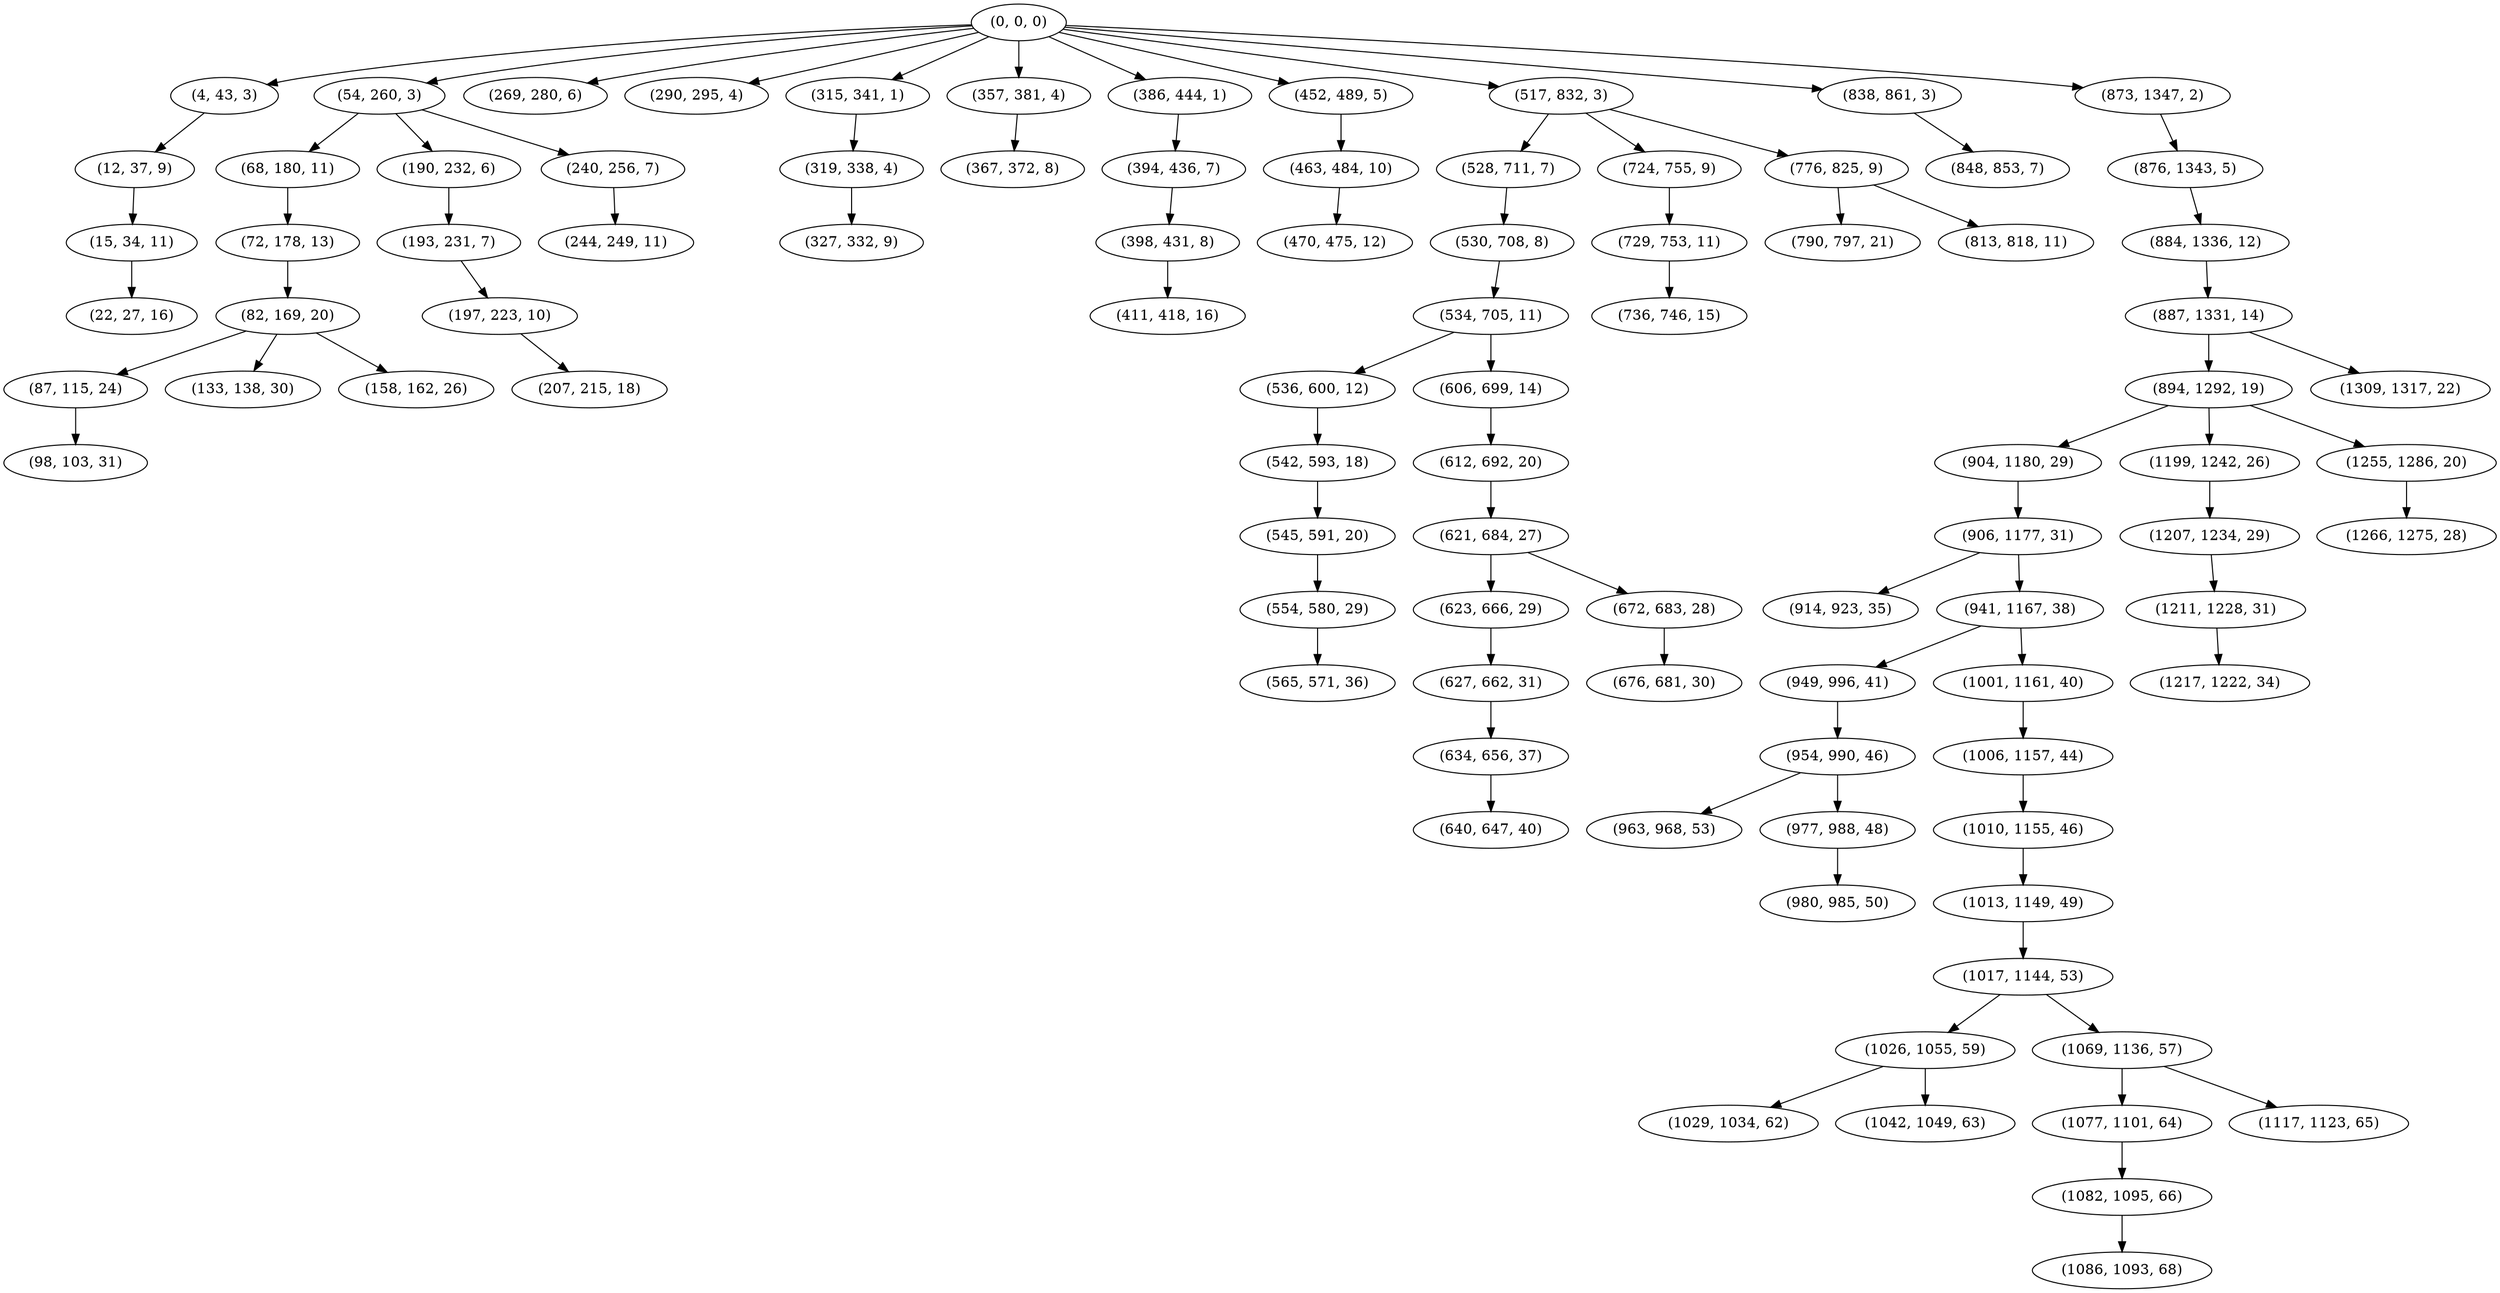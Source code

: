 digraph tree {
    "(0, 0, 0)";
    "(4, 43, 3)";
    "(12, 37, 9)";
    "(15, 34, 11)";
    "(22, 27, 16)";
    "(54, 260, 3)";
    "(68, 180, 11)";
    "(72, 178, 13)";
    "(82, 169, 20)";
    "(87, 115, 24)";
    "(98, 103, 31)";
    "(133, 138, 30)";
    "(158, 162, 26)";
    "(190, 232, 6)";
    "(193, 231, 7)";
    "(197, 223, 10)";
    "(207, 215, 18)";
    "(240, 256, 7)";
    "(244, 249, 11)";
    "(269, 280, 6)";
    "(290, 295, 4)";
    "(315, 341, 1)";
    "(319, 338, 4)";
    "(327, 332, 9)";
    "(357, 381, 4)";
    "(367, 372, 8)";
    "(386, 444, 1)";
    "(394, 436, 7)";
    "(398, 431, 8)";
    "(411, 418, 16)";
    "(452, 489, 5)";
    "(463, 484, 10)";
    "(470, 475, 12)";
    "(517, 832, 3)";
    "(528, 711, 7)";
    "(530, 708, 8)";
    "(534, 705, 11)";
    "(536, 600, 12)";
    "(542, 593, 18)";
    "(545, 591, 20)";
    "(554, 580, 29)";
    "(565, 571, 36)";
    "(606, 699, 14)";
    "(612, 692, 20)";
    "(621, 684, 27)";
    "(623, 666, 29)";
    "(627, 662, 31)";
    "(634, 656, 37)";
    "(640, 647, 40)";
    "(672, 683, 28)";
    "(676, 681, 30)";
    "(724, 755, 9)";
    "(729, 753, 11)";
    "(736, 746, 15)";
    "(776, 825, 9)";
    "(790, 797, 21)";
    "(813, 818, 11)";
    "(838, 861, 3)";
    "(848, 853, 7)";
    "(873, 1347, 2)";
    "(876, 1343, 5)";
    "(884, 1336, 12)";
    "(887, 1331, 14)";
    "(894, 1292, 19)";
    "(904, 1180, 29)";
    "(906, 1177, 31)";
    "(914, 923, 35)";
    "(941, 1167, 38)";
    "(949, 996, 41)";
    "(954, 990, 46)";
    "(963, 968, 53)";
    "(977, 988, 48)";
    "(980, 985, 50)";
    "(1001, 1161, 40)";
    "(1006, 1157, 44)";
    "(1010, 1155, 46)";
    "(1013, 1149, 49)";
    "(1017, 1144, 53)";
    "(1026, 1055, 59)";
    "(1029, 1034, 62)";
    "(1042, 1049, 63)";
    "(1069, 1136, 57)";
    "(1077, 1101, 64)";
    "(1082, 1095, 66)";
    "(1086, 1093, 68)";
    "(1117, 1123, 65)";
    "(1199, 1242, 26)";
    "(1207, 1234, 29)";
    "(1211, 1228, 31)";
    "(1217, 1222, 34)";
    "(1255, 1286, 20)";
    "(1266, 1275, 28)";
    "(1309, 1317, 22)";
    "(0, 0, 0)" -> "(4, 43, 3)";
    "(0, 0, 0)" -> "(54, 260, 3)";
    "(0, 0, 0)" -> "(269, 280, 6)";
    "(0, 0, 0)" -> "(290, 295, 4)";
    "(0, 0, 0)" -> "(315, 341, 1)";
    "(0, 0, 0)" -> "(357, 381, 4)";
    "(0, 0, 0)" -> "(386, 444, 1)";
    "(0, 0, 0)" -> "(452, 489, 5)";
    "(0, 0, 0)" -> "(517, 832, 3)";
    "(0, 0, 0)" -> "(838, 861, 3)";
    "(0, 0, 0)" -> "(873, 1347, 2)";
    "(4, 43, 3)" -> "(12, 37, 9)";
    "(12, 37, 9)" -> "(15, 34, 11)";
    "(15, 34, 11)" -> "(22, 27, 16)";
    "(54, 260, 3)" -> "(68, 180, 11)";
    "(54, 260, 3)" -> "(190, 232, 6)";
    "(54, 260, 3)" -> "(240, 256, 7)";
    "(68, 180, 11)" -> "(72, 178, 13)";
    "(72, 178, 13)" -> "(82, 169, 20)";
    "(82, 169, 20)" -> "(87, 115, 24)";
    "(82, 169, 20)" -> "(133, 138, 30)";
    "(82, 169, 20)" -> "(158, 162, 26)";
    "(87, 115, 24)" -> "(98, 103, 31)";
    "(190, 232, 6)" -> "(193, 231, 7)";
    "(193, 231, 7)" -> "(197, 223, 10)";
    "(197, 223, 10)" -> "(207, 215, 18)";
    "(240, 256, 7)" -> "(244, 249, 11)";
    "(315, 341, 1)" -> "(319, 338, 4)";
    "(319, 338, 4)" -> "(327, 332, 9)";
    "(357, 381, 4)" -> "(367, 372, 8)";
    "(386, 444, 1)" -> "(394, 436, 7)";
    "(394, 436, 7)" -> "(398, 431, 8)";
    "(398, 431, 8)" -> "(411, 418, 16)";
    "(452, 489, 5)" -> "(463, 484, 10)";
    "(463, 484, 10)" -> "(470, 475, 12)";
    "(517, 832, 3)" -> "(528, 711, 7)";
    "(517, 832, 3)" -> "(724, 755, 9)";
    "(517, 832, 3)" -> "(776, 825, 9)";
    "(528, 711, 7)" -> "(530, 708, 8)";
    "(530, 708, 8)" -> "(534, 705, 11)";
    "(534, 705, 11)" -> "(536, 600, 12)";
    "(534, 705, 11)" -> "(606, 699, 14)";
    "(536, 600, 12)" -> "(542, 593, 18)";
    "(542, 593, 18)" -> "(545, 591, 20)";
    "(545, 591, 20)" -> "(554, 580, 29)";
    "(554, 580, 29)" -> "(565, 571, 36)";
    "(606, 699, 14)" -> "(612, 692, 20)";
    "(612, 692, 20)" -> "(621, 684, 27)";
    "(621, 684, 27)" -> "(623, 666, 29)";
    "(621, 684, 27)" -> "(672, 683, 28)";
    "(623, 666, 29)" -> "(627, 662, 31)";
    "(627, 662, 31)" -> "(634, 656, 37)";
    "(634, 656, 37)" -> "(640, 647, 40)";
    "(672, 683, 28)" -> "(676, 681, 30)";
    "(724, 755, 9)" -> "(729, 753, 11)";
    "(729, 753, 11)" -> "(736, 746, 15)";
    "(776, 825, 9)" -> "(790, 797, 21)";
    "(776, 825, 9)" -> "(813, 818, 11)";
    "(838, 861, 3)" -> "(848, 853, 7)";
    "(873, 1347, 2)" -> "(876, 1343, 5)";
    "(876, 1343, 5)" -> "(884, 1336, 12)";
    "(884, 1336, 12)" -> "(887, 1331, 14)";
    "(887, 1331, 14)" -> "(894, 1292, 19)";
    "(887, 1331, 14)" -> "(1309, 1317, 22)";
    "(894, 1292, 19)" -> "(904, 1180, 29)";
    "(894, 1292, 19)" -> "(1199, 1242, 26)";
    "(894, 1292, 19)" -> "(1255, 1286, 20)";
    "(904, 1180, 29)" -> "(906, 1177, 31)";
    "(906, 1177, 31)" -> "(914, 923, 35)";
    "(906, 1177, 31)" -> "(941, 1167, 38)";
    "(941, 1167, 38)" -> "(949, 996, 41)";
    "(941, 1167, 38)" -> "(1001, 1161, 40)";
    "(949, 996, 41)" -> "(954, 990, 46)";
    "(954, 990, 46)" -> "(963, 968, 53)";
    "(954, 990, 46)" -> "(977, 988, 48)";
    "(977, 988, 48)" -> "(980, 985, 50)";
    "(1001, 1161, 40)" -> "(1006, 1157, 44)";
    "(1006, 1157, 44)" -> "(1010, 1155, 46)";
    "(1010, 1155, 46)" -> "(1013, 1149, 49)";
    "(1013, 1149, 49)" -> "(1017, 1144, 53)";
    "(1017, 1144, 53)" -> "(1026, 1055, 59)";
    "(1017, 1144, 53)" -> "(1069, 1136, 57)";
    "(1026, 1055, 59)" -> "(1029, 1034, 62)";
    "(1026, 1055, 59)" -> "(1042, 1049, 63)";
    "(1069, 1136, 57)" -> "(1077, 1101, 64)";
    "(1069, 1136, 57)" -> "(1117, 1123, 65)";
    "(1077, 1101, 64)" -> "(1082, 1095, 66)";
    "(1082, 1095, 66)" -> "(1086, 1093, 68)";
    "(1199, 1242, 26)" -> "(1207, 1234, 29)";
    "(1207, 1234, 29)" -> "(1211, 1228, 31)";
    "(1211, 1228, 31)" -> "(1217, 1222, 34)";
    "(1255, 1286, 20)" -> "(1266, 1275, 28)";
}
